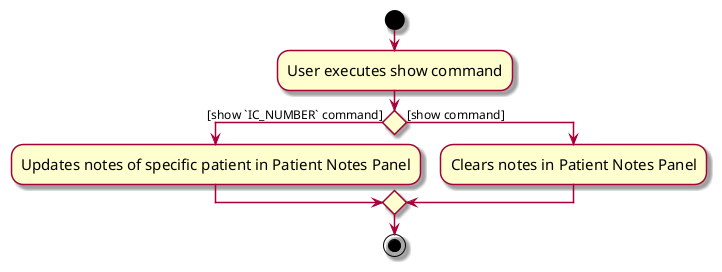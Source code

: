 @startuml
skin rose
skinparam ActivityFontSize 15
skinparam ArrowFontSize 12
start
:User executes show command;

'Since the beta syntax does not support placing the condition outside the
'diamond we place it as the true branch instead.

if () then ([show `IC_NUMBER` command])
    :Updates notes of specific patient in Patient Notes Panel;
else ([show command])
    :Clears notes in Patient Notes Panel;

endif
stop
@enduml
